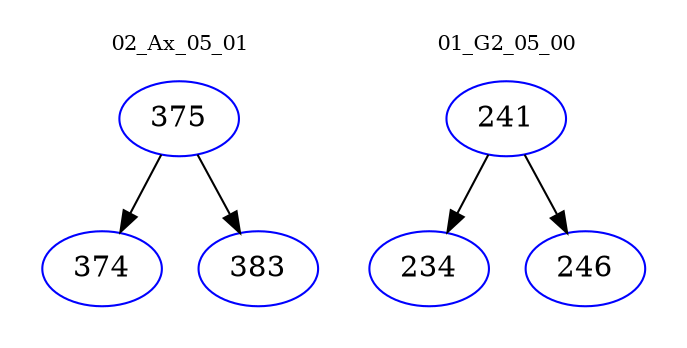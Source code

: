 digraph{
subgraph cluster_0 {
color = white
label = "02_Ax_05_01";
fontsize=10;
T0_375 [label="375", color="blue"]
T0_375 -> T0_374 [color="black"]
T0_374 [label="374", color="blue"]
T0_375 -> T0_383 [color="black"]
T0_383 [label="383", color="blue"]
}
subgraph cluster_1 {
color = white
label = "01_G2_05_00";
fontsize=10;
T1_241 [label="241", color="blue"]
T1_241 -> T1_234 [color="black"]
T1_234 [label="234", color="blue"]
T1_241 -> T1_246 [color="black"]
T1_246 [label="246", color="blue"]
}
}
